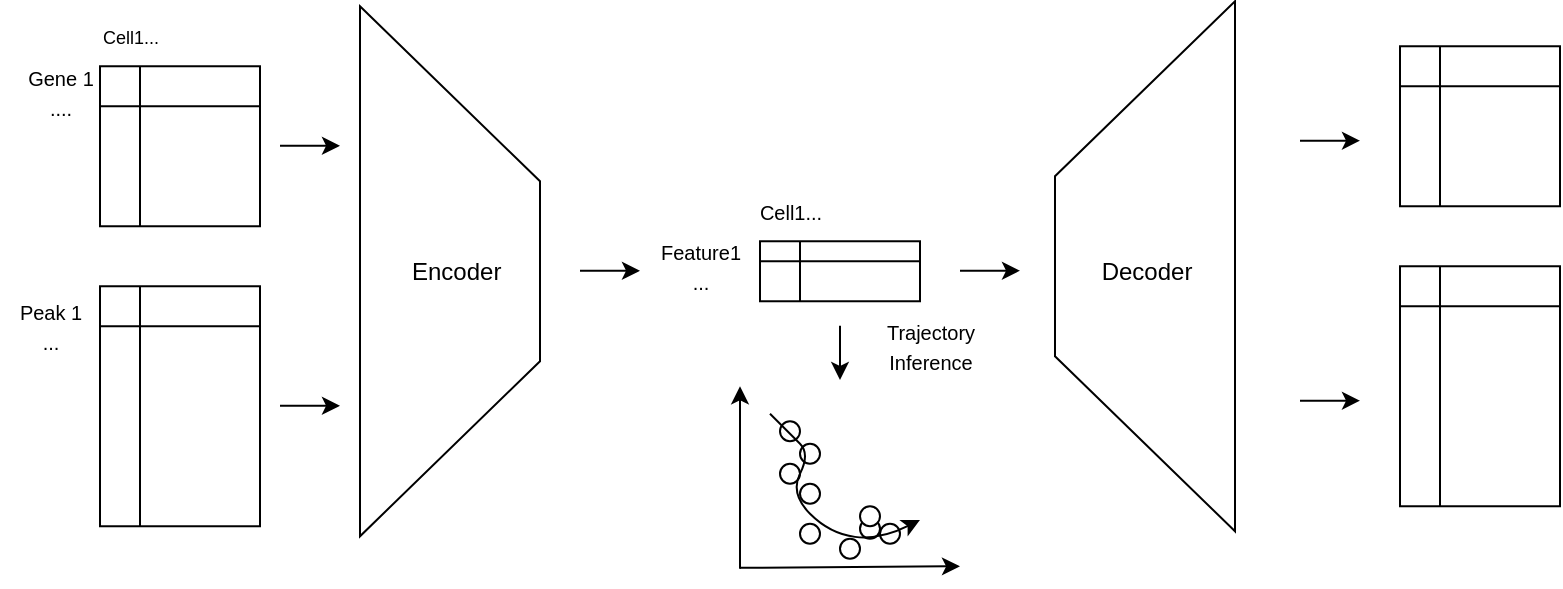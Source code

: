 <mxfile version="26.2.8">
  <diagram name="第 1 页" id="VdADk5KuVTxu9DorlfLl">
    <mxGraphModel dx="1182" dy="630" grid="1" gridSize="10" guides="1" tooltips="1" connect="1" arrows="1" fold="1" page="1" pageScale="1" pageWidth="827" pageHeight="1169" math="0" shadow="0">
      <root>
        <mxCell id="0" />
        <mxCell id="1" parent="0" />
        <mxCell id="7R4HDPwRscD3Cdx_cYnu-4" value="" style="shape=internalStorage;whiteSpace=wrap;html=1;backgroundOutline=1;" vertex="1" parent="1">
          <mxGeometry x="60" y="223.13" width="80" height="80" as="geometry" />
        </mxCell>
        <mxCell id="7R4HDPwRscD3Cdx_cYnu-5" value="" style="shape=internalStorage;whiteSpace=wrap;html=1;backgroundOutline=1;" vertex="1" parent="1">
          <mxGeometry x="60" y="333.13" width="80" height="120" as="geometry" />
        </mxCell>
        <mxCell id="7R4HDPwRscD3Cdx_cYnu-19" value="&lt;font style=&quot;font-size: 9px;&quot;&gt;Cell1...&lt;/font&gt;" style="text;html=1;align=center;verticalAlign=middle;resizable=0;points=[];autosize=1;strokeColor=none;fillColor=none;" vertex="1" parent="1">
          <mxGeometry x="50" y="193.13" width="50" height="30" as="geometry" />
        </mxCell>
        <mxCell id="7R4HDPwRscD3Cdx_cYnu-21" value="&lt;font style=&quot;font-size: 10px;&quot;&gt;Gene 1&lt;/font&gt;&lt;div&gt;&lt;font style=&quot;font-size: 10px;&quot;&gt;....&lt;/font&gt;&lt;/div&gt;" style="text;html=1;align=center;verticalAlign=middle;resizable=0;points=[];autosize=1;strokeColor=none;fillColor=none;" vertex="1" parent="1">
          <mxGeometry x="10" y="216.13" width="60" height="40" as="geometry" />
        </mxCell>
        <mxCell id="7R4HDPwRscD3Cdx_cYnu-22" value="&lt;font style=&quot;font-size: 10px;&quot;&gt;Peak 1&lt;/font&gt;&lt;div&gt;&lt;font style=&quot;font-size: 10px;&quot;&gt;...&lt;/font&gt;&lt;/div&gt;" style="text;html=1;align=center;verticalAlign=middle;resizable=0;points=[];autosize=1;strokeColor=none;fillColor=none;" vertex="1" parent="1">
          <mxGeometry x="10" y="333.13" width="50" height="40" as="geometry" />
        </mxCell>
        <mxCell id="7R4HDPwRscD3Cdx_cYnu-24" value="" style="shape=trapezoid;perimeter=trapezoidPerimeter;whiteSpace=wrap;html=1;fixedSize=1;rotation=90;size=87.5;" vertex="1" parent="1">
          <mxGeometry x="102.5" y="280.63" width="265" height="90" as="geometry" />
        </mxCell>
        <mxCell id="7R4HDPwRscD3Cdx_cYnu-26" value="" style="endArrow=classic;html=1;rounded=0;" edge="1" parent="1">
          <mxGeometry width="50" height="50" relative="1" as="geometry">
            <mxPoint x="150" y="262.89" as="sourcePoint" />
            <mxPoint x="180" y="262.89" as="targetPoint" />
            <Array as="points" />
          </mxGeometry>
        </mxCell>
        <mxCell id="7R4HDPwRscD3Cdx_cYnu-27" value="" style="endArrow=classic;html=1;rounded=0;" edge="1" parent="1">
          <mxGeometry width="50" height="50" relative="1" as="geometry">
            <mxPoint x="150" y="392.89" as="sourcePoint" />
            <mxPoint x="180" y="392.89" as="targetPoint" />
            <Array as="points" />
          </mxGeometry>
        </mxCell>
        <mxCell id="7R4HDPwRscD3Cdx_cYnu-28" value="Encoder" style="text;strokeColor=none;fillColor=none;align=left;verticalAlign=middle;spacingLeft=4;spacingRight=4;overflow=hidden;points=[[0,0.5],[1,0.5]];portConstraint=eastwest;rotatable=0;whiteSpace=wrap;html=1;" vertex="1" parent="1">
          <mxGeometry x="210" y="310.63" width="80" height="30" as="geometry" />
        </mxCell>
        <mxCell id="7R4HDPwRscD3Cdx_cYnu-30" value="" style="endArrow=classic;html=1;rounded=0;" edge="1" parent="1">
          <mxGeometry width="50" height="50" relative="1" as="geometry">
            <mxPoint x="300" y="325.39" as="sourcePoint" />
            <mxPoint x="330" y="325.39" as="targetPoint" />
            <Array as="points" />
          </mxGeometry>
        </mxCell>
        <mxCell id="7R4HDPwRscD3Cdx_cYnu-36" value="" style="shape=internalStorage;whiteSpace=wrap;html=1;backgroundOutline=1;dx=20;dy=10;" vertex="1" parent="1">
          <mxGeometry x="390" y="310.63" width="80" height="30" as="geometry" />
        </mxCell>
        <mxCell id="7R4HDPwRscD3Cdx_cYnu-38" value="&lt;font style=&quot;font-size: 10px;&quot;&gt;Cell1...&lt;/font&gt;" style="text;html=1;align=center;verticalAlign=middle;resizable=0;points=[];autosize=1;strokeColor=none;fillColor=none;" vertex="1" parent="1">
          <mxGeometry x="380" y="280.63" width="50" height="30" as="geometry" />
        </mxCell>
        <mxCell id="7R4HDPwRscD3Cdx_cYnu-39" value="&lt;font style=&quot;font-size: 10px;&quot;&gt;Feature1&lt;/font&gt;&lt;div&gt;&lt;font style=&quot;font-size: 10px;&quot;&gt;...&lt;/font&gt;&lt;/div&gt;" style="text;html=1;align=center;verticalAlign=middle;resizable=0;points=[];autosize=1;strokeColor=none;fillColor=none;" vertex="1" parent="1">
          <mxGeometry x="330" y="303.13" width="60" height="40" as="geometry" />
        </mxCell>
        <mxCell id="7R4HDPwRscD3Cdx_cYnu-45" value="" style="ellipse;whiteSpace=wrap;html=1;aspect=fixed;" vertex="1" parent="1">
          <mxGeometry x="410" y="411.88" width="10" height="10" as="geometry" />
        </mxCell>
        <mxCell id="7R4HDPwRscD3Cdx_cYnu-46" value="" style="ellipse;whiteSpace=wrap;html=1;aspect=fixed;" vertex="1" parent="1">
          <mxGeometry x="400" y="421.88" width="10" height="10" as="geometry" />
        </mxCell>
        <mxCell id="7R4HDPwRscD3Cdx_cYnu-47" value="" style="ellipse;whiteSpace=wrap;html=1;aspect=fixed;direction=south;" vertex="1" parent="1">
          <mxGeometry x="410" y="431.88" width="10" height="10" as="geometry" />
        </mxCell>
        <mxCell id="7R4HDPwRscD3Cdx_cYnu-48" value="" style="ellipse;whiteSpace=wrap;html=1;aspect=fixed;" vertex="1" parent="1">
          <mxGeometry x="410" y="451.88" width="10" height="10" as="geometry" />
        </mxCell>
        <mxCell id="7R4HDPwRscD3Cdx_cYnu-49" value="" style="ellipse;whiteSpace=wrap;html=1;aspect=fixed;" vertex="1" parent="1">
          <mxGeometry x="430" y="459.38" width="10" height="10" as="geometry" />
        </mxCell>
        <mxCell id="7R4HDPwRscD3Cdx_cYnu-52" value="" style="endArrow=classic;html=1;rounded=0;" edge="1" parent="1">
          <mxGeometry width="50" height="50" relative="1" as="geometry">
            <mxPoint x="380" y="473.9" as="sourcePoint" />
            <mxPoint x="490" y="473.13" as="targetPoint" />
          </mxGeometry>
        </mxCell>
        <mxCell id="7R4HDPwRscD3Cdx_cYnu-53" value="" style="endArrow=classic;html=1;rounded=0;" edge="1" parent="1">
          <mxGeometry width="50" height="50" relative="1" as="geometry">
            <mxPoint x="380" y="474.38" as="sourcePoint" />
            <mxPoint x="380" y="383.13" as="targetPoint" />
          </mxGeometry>
        </mxCell>
        <mxCell id="7R4HDPwRscD3Cdx_cYnu-55" value="" style="endArrow=classic;html=1;rounded=0;" edge="1" parent="1">
          <mxGeometry width="50" height="50" relative="1" as="geometry">
            <mxPoint x="430" y="352.84" as="sourcePoint" />
            <mxPoint x="430" y="380" as="targetPoint" />
            <Array as="points" />
          </mxGeometry>
        </mxCell>
        <mxCell id="7R4HDPwRscD3Cdx_cYnu-56" value="" style="ellipse;whiteSpace=wrap;html=1;aspect=fixed;" vertex="1" parent="1">
          <mxGeometry x="400" y="400.63" width="10" height="10" as="geometry" />
        </mxCell>
        <mxCell id="7R4HDPwRscD3Cdx_cYnu-57" value="" style="ellipse;whiteSpace=wrap;html=1;aspect=fixed;" vertex="1" parent="1">
          <mxGeometry x="440" y="449.38" width="10" height="10" as="geometry" />
        </mxCell>
        <mxCell id="7R4HDPwRscD3Cdx_cYnu-58" value="" style="ellipse;whiteSpace=wrap;html=1;aspect=fixed;" vertex="1" parent="1">
          <mxGeometry x="440" y="443.13" width="10" height="10" as="geometry" />
        </mxCell>
        <mxCell id="7R4HDPwRscD3Cdx_cYnu-59" value="" style="ellipse;whiteSpace=wrap;html=1;aspect=fixed;" vertex="1" parent="1">
          <mxGeometry x="450" y="451.88" width="10" height="10" as="geometry" />
        </mxCell>
        <mxCell id="7R4HDPwRscD3Cdx_cYnu-60" value="&lt;font style=&quot;font-size: 10px;&quot;&gt;Trajectory&lt;/font&gt;&lt;div&gt;&lt;font style=&quot;font-size: 10px;&quot;&gt;I&lt;/font&gt;&lt;span style=&quot;font-size: 10px; background-color: transparent; color: light-dark(rgb(0, 0, 0), rgb(255, 255, 255));&quot;&gt;nference&lt;/span&gt;&lt;/div&gt;" style="text;html=1;align=center;verticalAlign=middle;resizable=0;points=[];autosize=1;strokeColor=none;fillColor=none;" vertex="1" parent="1">
          <mxGeometry x="440" y="343.13" width="70" height="40" as="geometry" />
        </mxCell>
        <mxCell id="7R4HDPwRscD3Cdx_cYnu-88" value="" style="curved=1;endArrow=classic;html=1;rounded=0;" edge="1" parent="1">
          <mxGeometry width="50" height="50" relative="1" as="geometry">
            <mxPoint x="395" y="396.88" as="sourcePoint" />
            <mxPoint x="470" y="450" as="targetPoint" />
            <Array as="points">
              <mxPoint x="405" y="406.88" />
              <mxPoint x="415" y="416.88" />
              <mxPoint x="405" y="436.88" />
              <mxPoint x="425" y="456.88" />
              <mxPoint x="450" y="460" />
            </Array>
          </mxGeometry>
        </mxCell>
        <mxCell id="7R4HDPwRscD3Cdx_cYnu-89" value="" style="shape=trapezoid;perimeter=trapezoidPerimeter;whiteSpace=wrap;html=1;fixedSize=1;rotation=-90;size=87.5;" vertex="1" parent="1">
          <mxGeometry x="450" y="278.13" width="265" height="90" as="geometry" />
        </mxCell>
        <mxCell id="7R4HDPwRscD3Cdx_cYnu-90" value="" style="endArrow=classic;html=1;rounded=0;" edge="1" parent="1">
          <mxGeometry width="50" height="50" relative="1" as="geometry">
            <mxPoint x="490" y="325.34" as="sourcePoint" />
            <mxPoint x="520" y="325.34" as="targetPoint" />
            <Array as="points" />
          </mxGeometry>
        </mxCell>
        <mxCell id="7R4HDPwRscD3Cdx_cYnu-91" value="Decoder" style="text;html=1;align=center;verticalAlign=middle;resizable=0;points=[];autosize=1;strokeColor=none;fillColor=none;" vertex="1" parent="1">
          <mxGeometry x="547.5" y="310.63" width="70" height="30" as="geometry" />
        </mxCell>
        <mxCell id="7R4HDPwRscD3Cdx_cYnu-92" value="" style="shape=internalStorage;whiteSpace=wrap;html=1;backgroundOutline=1;" vertex="1" parent="1">
          <mxGeometry x="710" y="213.13" width="80" height="80" as="geometry" />
        </mxCell>
        <mxCell id="7R4HDPwRscD3Cdx_cYnu-93" value="" style="shape=internalStorage;whiteSpace=wrap;html=1;backgroundOutline=1;" vertex="1" parent="1">
          <mxGeometry x="710" y="323.13" width="80" height="120" as="geometry" />
        </mxCell>
        <mxCell id="7R4HDPwRscD3Cdx_cYnu-97" value="" style="endArrow=classic;html=1;rounded=0;" edge="1" parent="1">
          <mxGeometry width="50" height="50" relative="1" as="geometry">
            <mxPoint x="660" y="260.34" as="sourcePoint" />
            <mxPoint x="690" y="260.34" as="targetPoint" />
            <Array as="points" />
          </mxGeometry>
        </mxCell>
        <mxCell id="7R4HDPwRscD3Cdx_cYnu-98" value="" style="endArrow=classic;html=1;rounded=0;" edge="1" parent="1">
          <mxGeometry width="50" height="50" relative="1" as="geometry">
            <mxPoint x="660" y="390.34" as="sourcePoint" />
            <mxPoint x="690" y="390.34" as="targetPoint" />
            <Array as="points" />
          </mxGeometry>
        </mxCell>
      </root>
    </mxGraphModel>
  </diagram>
</mxfile>
